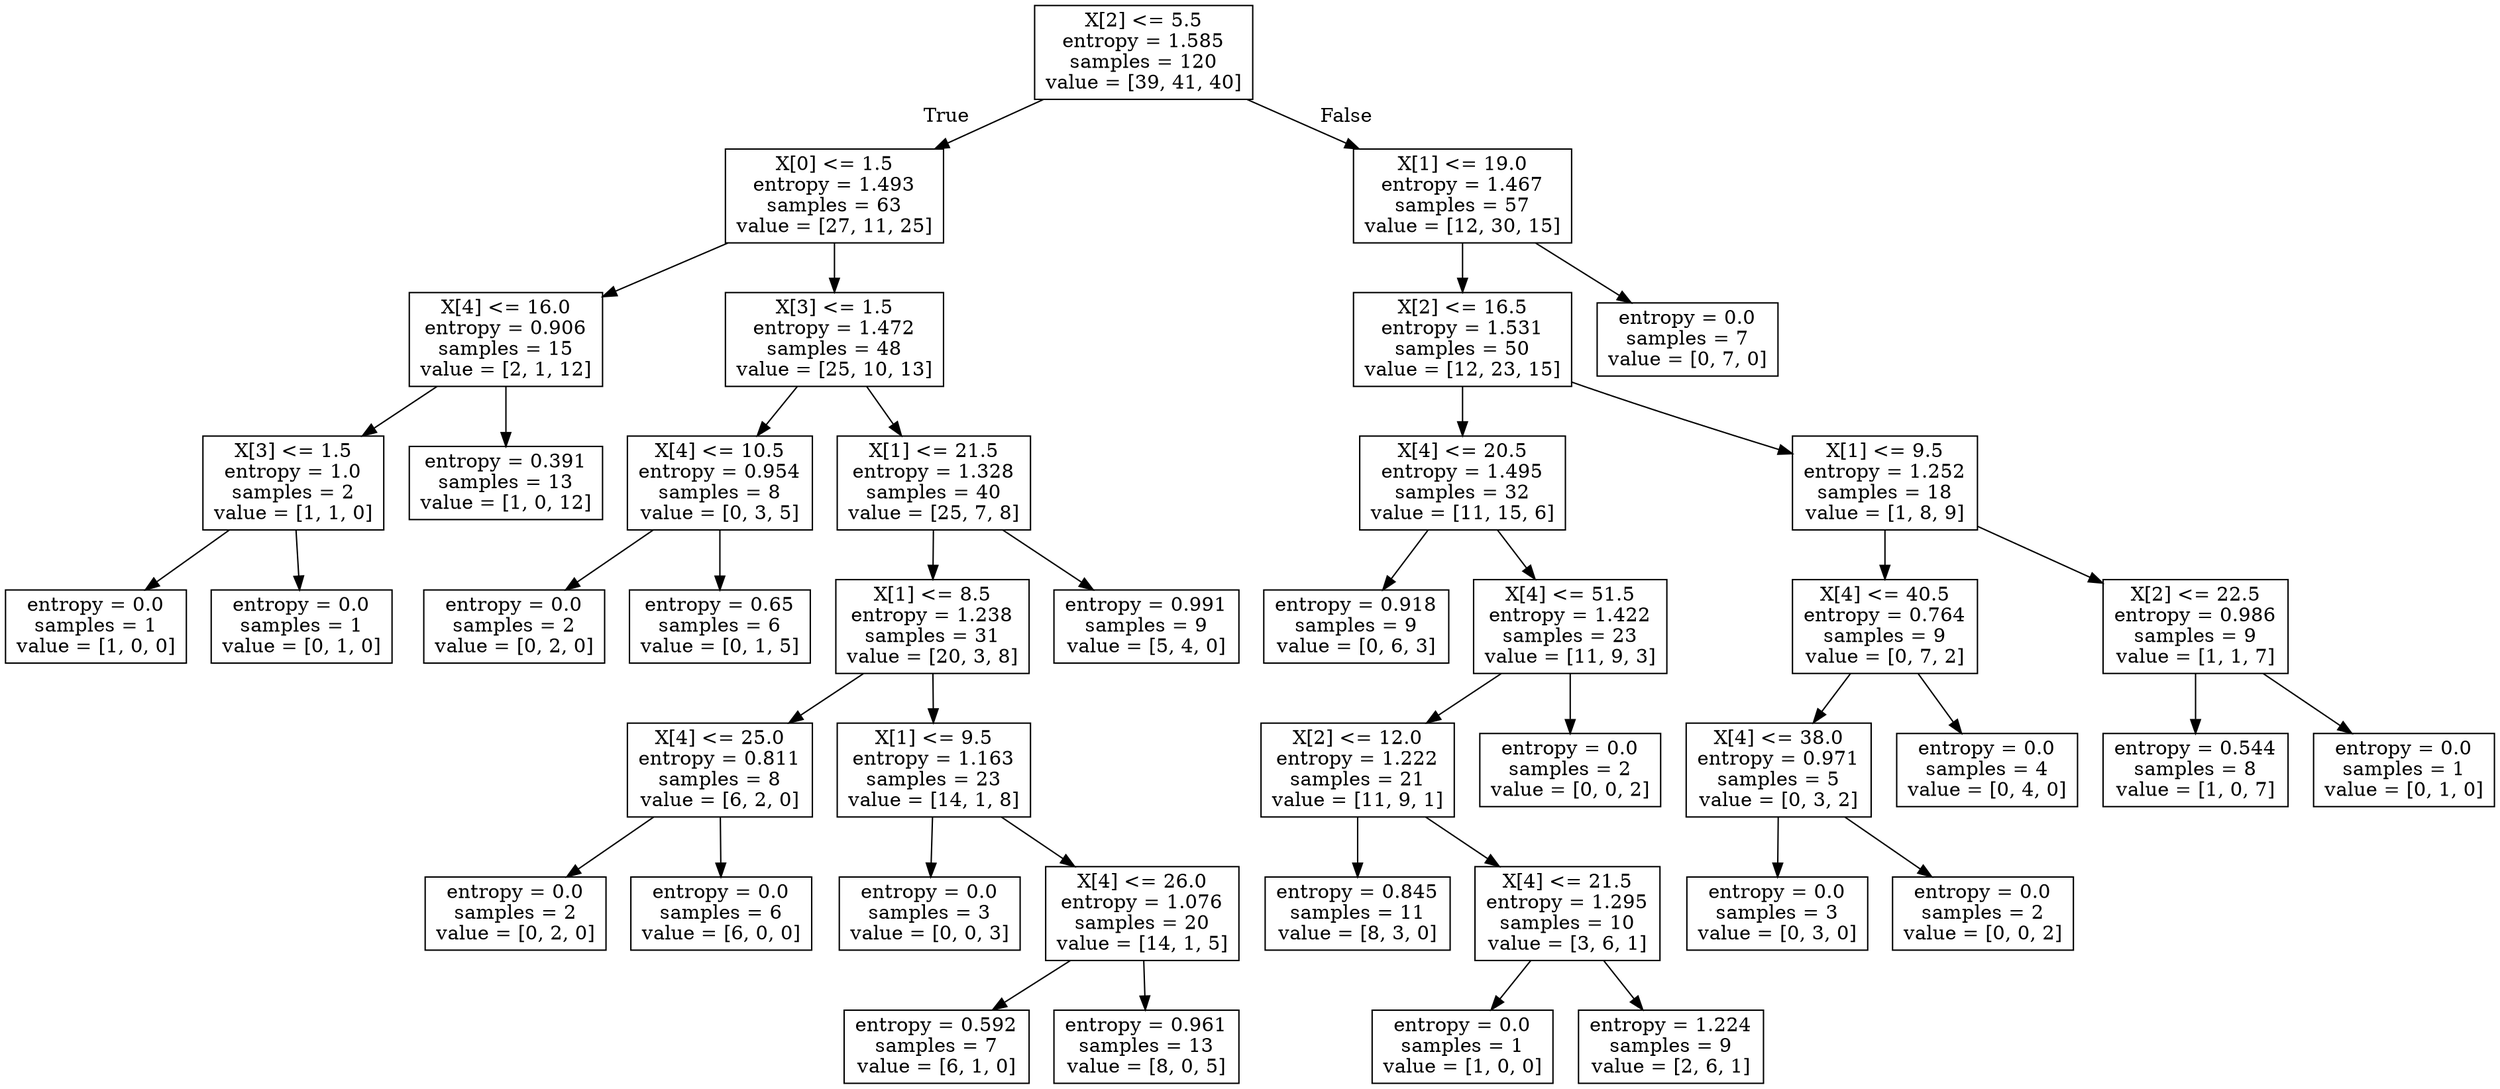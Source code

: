 digraph Tree {
node [shape=box] ;
0 [label="X[2] <= 5.5\nentropy = 1.585\nsamples = 120\nvalue = [39, 41, 40]"] ;
1 [label="X[0] <= 1.5\nentropy = 1.493\nsamples = 63\nvalue = [27, 11, 25]"] ;
0 -> 1 [labeldistance=2.5, labelangle=45, headlabel="True"] ;
3 [label="X[4] <= 16.0\nentropy = 0.906\nsamples = 15\nvalue = [2, 1, 12]"] ;
1 -> 3 ;
9 [label="X[3] <= 1.5\nentropy = 1.0\nsamples = 2\nvalue = [1, 1, 0]"] ;
3 -> 9 ;
39 [label="entropy = 0.0\nsamples = 1\nvalue = [1, 0, 0]"] ;
9 -> 39 ;
40 [label="entropy = 0.0\nsamples = 1\nvalue = [0, 1, 0]"] ;
9 -> 40 ;
10 [label="entropy = 0.391\nsamples = 13\nvalue = [1, 0, 12]"] ;
3 -> 10 ;
4 [label="X[3] <= 1.5\nentropy = 1.472\nsamples = 48\nvalue = [25, 10, 13]"] ;
1 -> 4 ;
5 [label="X[4] <= 10.5\nentropy = 0.954\nsamples = 8\nvalue = [0, 3, 5]"] ;
4 -> 5 ;
31 [label="entropy = 0.0\nsamples = 2\nvalue = [0, 2, 0]"] ;
5 -> 31 ;
32 [label="entropy = 0.65\nsamples = 6\nvalue = [0, 1, 5]"] ;
5 -> 32 ;
6 [label="X[1] <= 21.5\nentropy = 1.328\nsamples = 40\nvalue = [25, 7, 8]"] ;
4 -> 6 ;
19 [label="X[1] <= 8.5\nentropy = 1.238\nsamples = 31\nvalue = [20, 3, 8]"] ;
6 -> 19 ;
21 [label="X[4] <= 25.0\nentropy = 0.811\nsamples = 8\nvalue = [6, 2, 0]"] ;
19 -> 21 ;
23 [label="entropy = 0.0\nsamples = 2\nvalue = [0, 2, 0]"] ;
21 -> 23 ;
24 [label="entropy = 0.0\nsamples = 6\nvalue = [6, 0, 0]"] ;
21 -> 24 ;
22 [label="X[1] <= 9.5\nentropy = 1.163\nsamples = 23\nvalue = [14, 1, 8]"] ;
19 -> 22 ;
25 [label="entropy = 0.0\nsamples = 3\nvalue = [0, 0, 3]"] ;
22 -> 25 ;
26 [label="X[4] <= 26.0\nentropy = 1.076\nsamples = 20\nvalue = [14, 1, 5]"] ;
22 -> 26 ;
27 [label="entropy = 0.592\nsamples = 7\nvalue = [6, 1, 0]"] ;
26 -> 27 ;
28 [label="entropy = 0.961\nsamples = 13\nvalue = [8, 0, 5]"] ;
26 -> 28 ;
20 [label="entropy = 0.991\nsamples = 9\nvalue = [5, 4, 0]"] ;
6 -> 20 ;
2 [label="X[1] <= 19.0\nentropy = 1.467\nsamples = 57\nvalue = [12, 30, 15]"] ;
0 -> 2 [labeldistance=2.5, labelangle=-45, headlabel="False"] ;
7 [label="X[2] <= 16.5\nentropy = 1.531\nsamples = 50\nvalue = [12, 23, 15]"] ;
2 -> 7 ;
11 [label="X[4] <= 20.5\nentropy = 1.495\nsamples = 32\nvalue = [11, 15, 6]"] ;
7 -> 11 ;
13 [label="entropy = 0.918\nsamples = 9\nvalue = [0, 6, 3]"] ;
11 -> 13 ;
14 [label="X[4] <= 51.5\nentropy = 1.422\nsamples = 23\nvalue = [11, 9, 3]"] ;
11 -> 14 ;
15 [label="X[2] <= 12.0\nentropy = 1.222\nsamples = 21\nvalue = [11, 9, 1]"] ;
14 -> 15 ;
33 [label="entropy = 0.845\nsamples = 11\nvalue = [8, 3, 0]"] ;
15 -> 33 ;
34 [label="X[4] <= 21.5\nentropy = 1.295\nsamples = 10\nvalue = [3, 6, 1]"] ;
15 -> 34 ;
41 [label="entropy = 0.0\nsamples = 1\nvalue = [1, 0, 0]"] ;
34 -> 41 ;
42 [label="entropy = 1.224\nsamples = 9\nvalue = [2, 6, 1]"] ;
34 -> 42 ;
16 [label="entropy = 0.0\nsamples = 2\nvalue = [0, 0, 2]"] ;
14 -> 16 ;
12 [label="X[1] <= 9.5\nentropy = 1.252\nsamples = 18\nvalue = [1, 8, 9]"] ;
7 -> 12 ;
17 [label="X[4] <= 40.5\nentropy = 0.764\nsamples = 9\nvalue = [0, 7, 2]"] ;
12 -> 17 ;
35 [label="X[4] <= 38.0\nentropy = 0.971\nsamples = 5\nvalue = [0, 3, 2]"] ;
17 -> 35 ;
37 [label="entropy = 0.0\nsamples = 3\nvalue = [0, 3, 0]"] ;
35 -> 37 ;
38 [label="entropy = 0.0\nsamples = 2\nvalue = [0, 0, 2]"] ;
35 -> 38 ;
36 [label="entropy = 0.0\nsamples = 4\nvalue = [0, 4, 0]"] ;
17 -> 36 ;
18 [label="X[2] <= 22.5\nentropy = 0.986\nsamples = 9\nvalue = [1, 1, 7]"] ;
12 -> 18 ;
29 [label="entropy = 0.544\nsamples = 8\nvalue = [1, 0, 7]"] ;
18 -> 29 ;
30 [label="entropy = 0.0\nsamples = 1\nvalue = [0, 1, 0]"] ;
18 -> 30 ;
8 [label="entropy = 0.0\nsamples = 7\nvalue = [0, 7, 0]"] ;
2 -> 8 ;
}